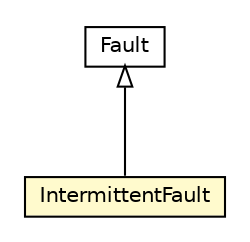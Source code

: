 #!/usr/local/bin/dot
#
# Class diagram 
# Generated by UMLGraph version R5_6-24-gf6e263 (http://www.umlgraph.org/)
#

digraph G {
	edge [fontname="Helvetica",fontsize=10,labelfontname="Helvetica",labelfontsize=10];
	node [fontname="Helvetica",fontsize=10,shape=plaintext];
	nodesep=0.25;
	ranksep=0.5;
	// org.universAAL.ontology.dependability.IntermittentFault
	c222308 [label=<<table title="org.universAAL.ontology.dependability.IntermittentFault" border="0" cellborder="1" cellspacing="0" cellpadding="2" port="p" bgcolor="lemonChiffon" href="./IntermittentFault.html">
		<tr><td><table border="0" cellspacing="0" cellpadding="1">
<tr><td align="center" balign="center"> IntermittentFault </td></tr>
		</table></td></tr>
		</table>>, URL="./IntermittentFault.html", fontname="Helvetica", fontcolor="black", fontsize=10.0];
	// org.universAAL.ontology.dependability.Fault
	c222329 [label=<<table title="org.universAAL.ontology.dependability.Fault" border="0" cellborder="1" cellspacing="0" cellpadding="2" port="p" href="./Fault.html">
		<tr><td><table border="0" cellspacing="0" cellpadding="1">
<tr><td align="center" balign="center"> Fault </td></tr>
		</table></td></tr>
		</table>>, URL="./Fault.html", fontname="Helvetica", fontcolor="black", fontsize=10.0];
	//org.universAAL.ontology.dependability.IntermittentFault extends org.universAAL.ontology.dependability.Fault
	c222329:p -> c222308:p [dir=back,arrowtail=empty];
}

